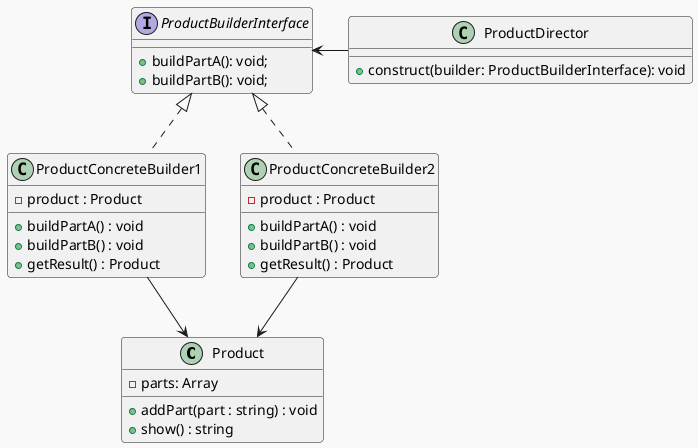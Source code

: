 @startuml airplane
!theme mars

class Product {
   -parts: Array
   +addPart(part : string) : void
   +show() : string
}

interface ProductBuilderInterface {
  +buildPartA(): void;
  +buildPartB(): void;
}

class ProductConcreteBuilder1 {
   -product : Product
   +buildPartA() : void
   +buildPartB() : void
   +getResult() : Product
}

class ProductConcreteBuilder2 {
   -product : Product
   +buildPartA() : void
   +buildPartB() : void
   +getResult() : Product
}

class ProductDirector {
  +construct(builder: ProductBuilderInterface): void
}

ProductConcreteBuilder1 ..up|> ProductBuilderInterface
ProductConcreteBuilder2 ..up|> ProductBuilderInterface

ProductConcreteBuilder1 --> Product
ProductConcreteBuilder2 --> Product

ProductDirector --left> ProductBuilderInterface

@enduml